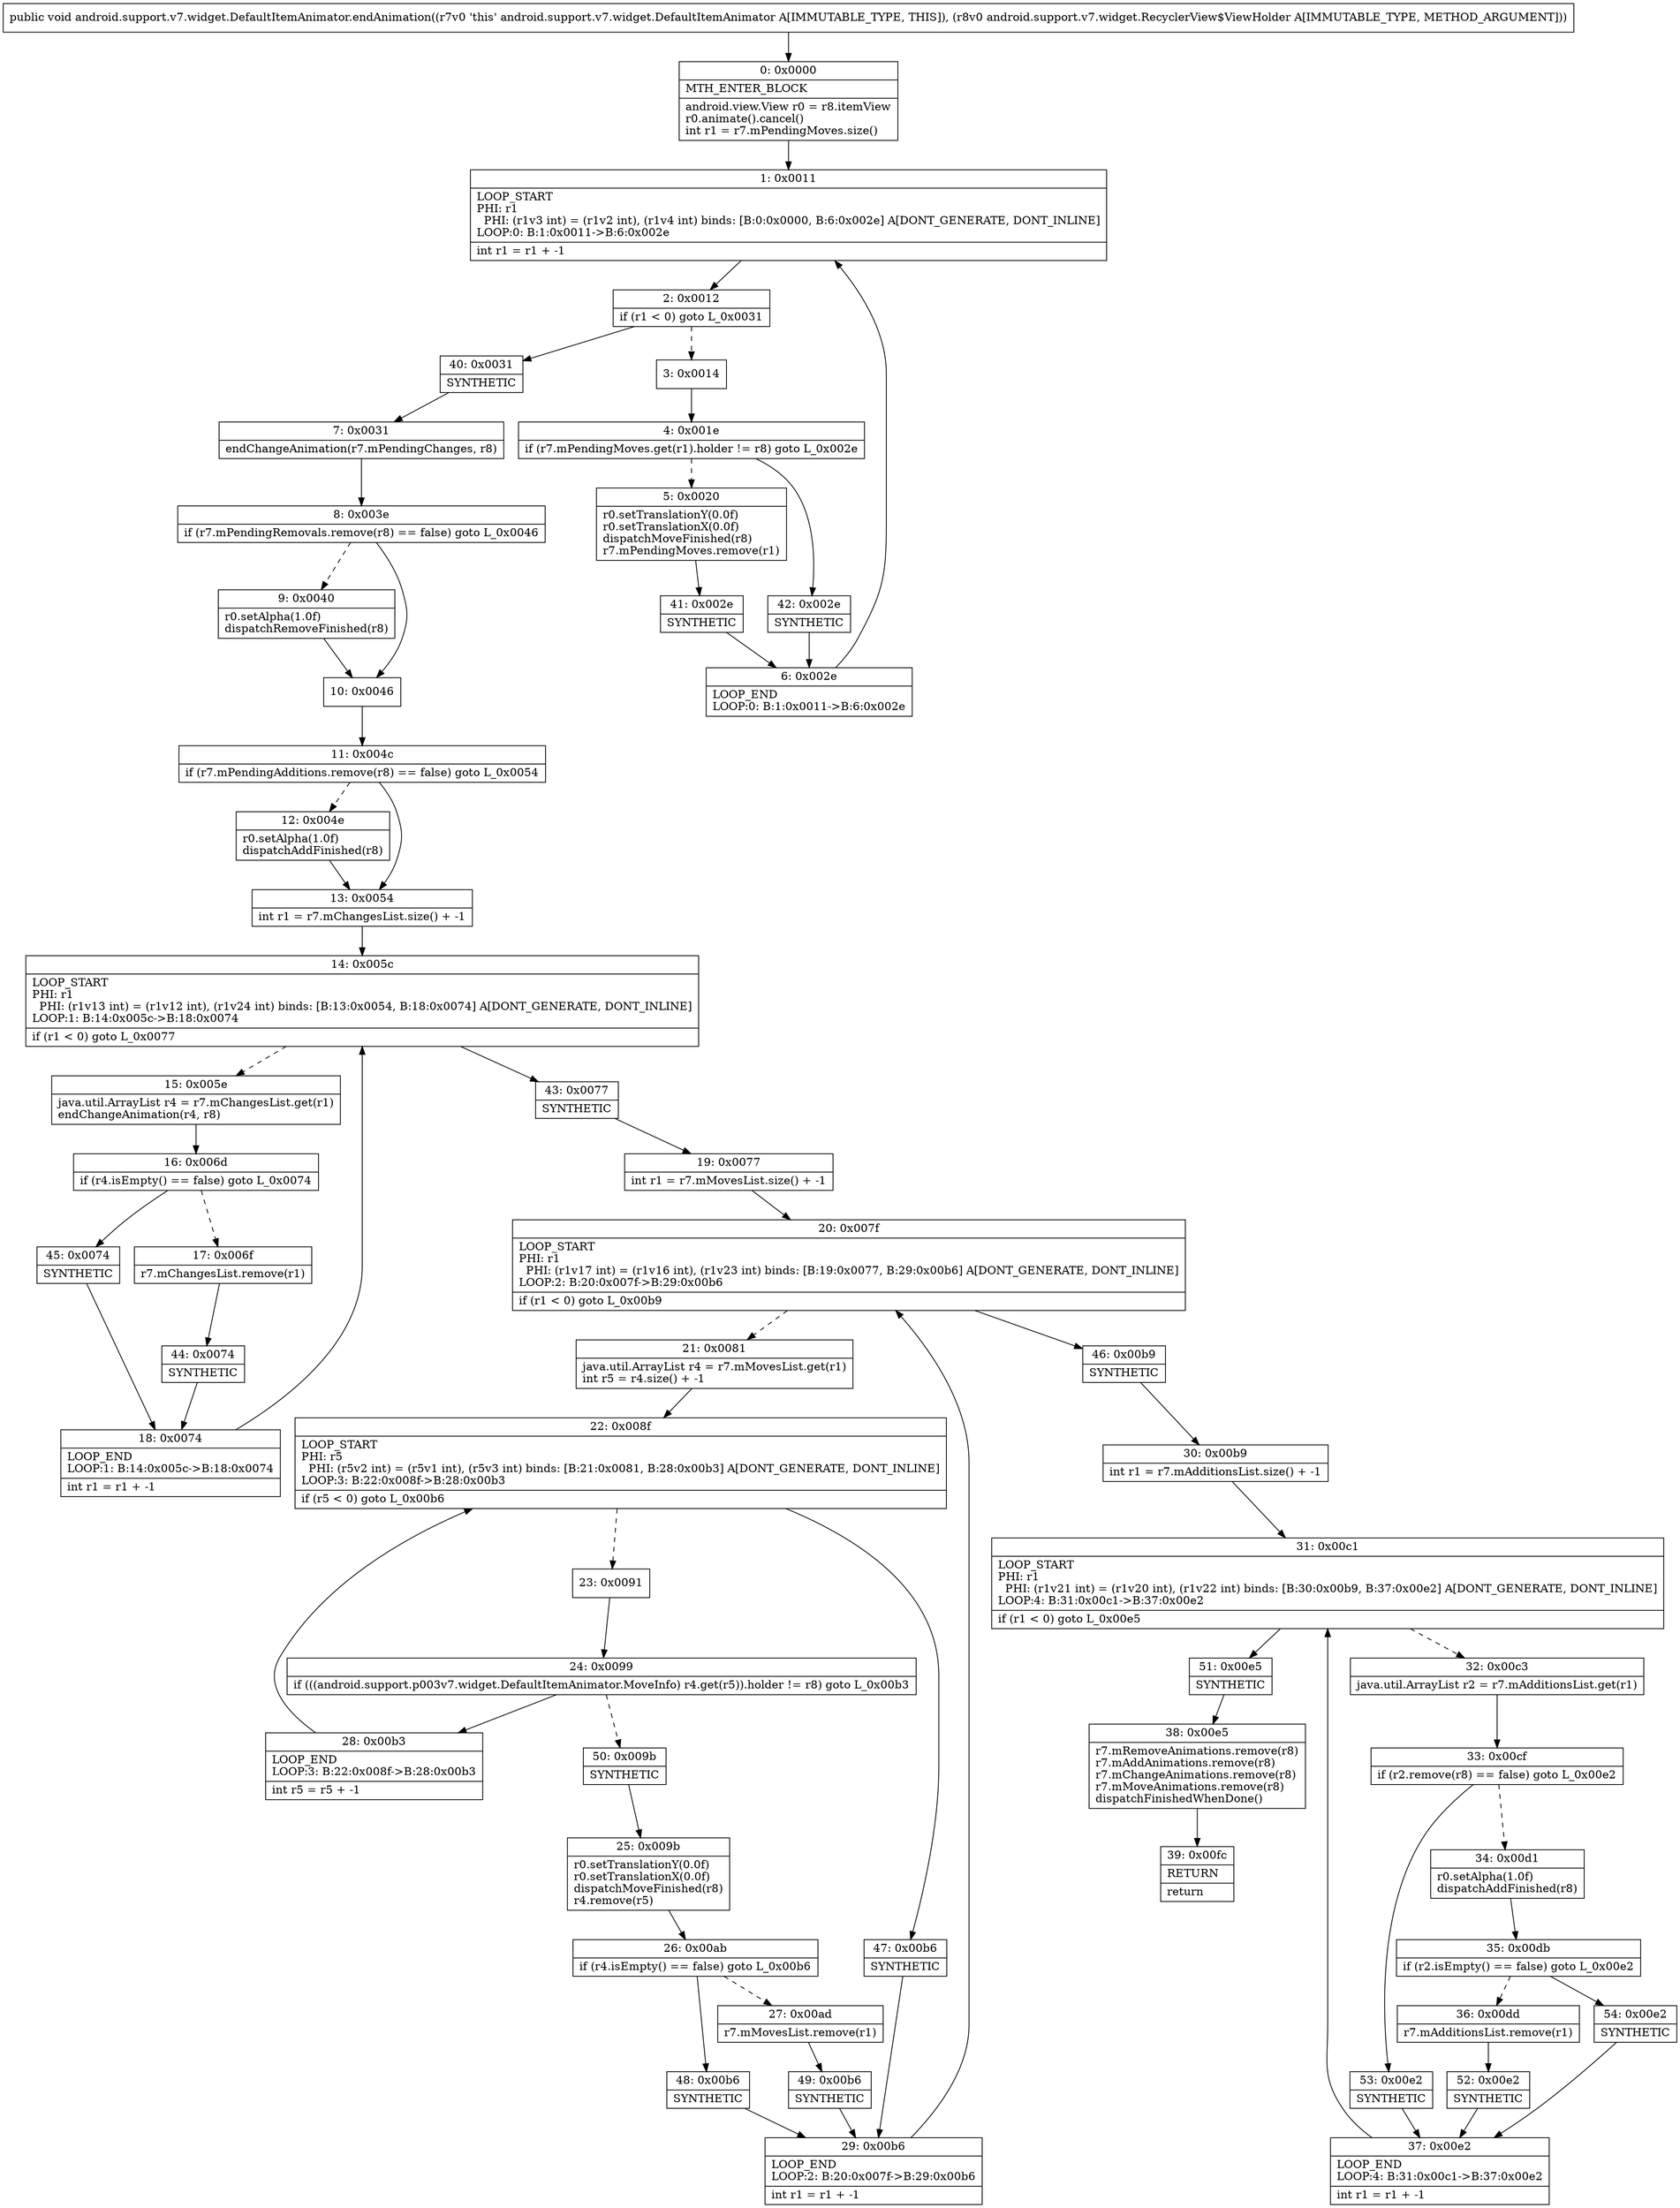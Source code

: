 digraph "CFG forandroid.support.v7.widget.DefaultItemAnimator.endAnimation(Landroid\/support\/v7\/widget\/RecyclerView$ViewHolder;)V" {
Node_0 [shape=record,label="{0\:\ 0x0000|MTH_ENTER_BLOCK\l|android.view.View r0 = r8.itemView\lr0.animate().cancel()\lint r1 = r7.mPendingMoves.size()\l}"];
Node_1 [shape=record,label="{1\:\ 0x0011|LOOP_START\lPHI: r1 \l  PHI: (r1v3 int) = (r1v2 int), (r1v4 int) binds: [B:0:0x0000, B:6:0x002e] A[DONT_GENERATE, DONT_INLINE]\lLOOP:0: B:1:0x0011\-\>B:6:0x002e\l|int r1 = r1 + \-1\l}"];
Node_2 [shape=record,label="{2\:\ 0x0012|if (r1 \< 0) goto L_0x0031\l}"];
Node_3 [shape=record,label="{3\:\ 0x0014}"];
Node_4 [shape=record,label="{4\:\ 0x001e|if (r7.mPendingMoves.get(r1).holder != r8) goto L_0x002e\l}"];
Node_5 [shape=record,label="{5\:\ 0x0020|r0.setTranslationY(0.0f)\lr0.setTranslationX(0.0f)\ldispatchMoveFinished(r8)\lr7.mPendingMoves.remove(r1)\l}"];
Node_6 [shape=record,label="{6\:\ 0x002e|LOOP_END\lLOOP:0: B:1:0x0011\-\>B:6:0x002e\l}"];
Node_7 [shape=record,label="{7\:\ 0x0031|endChangeAnimation(r7.mPendingChanges, r8)\l}"];
Node_8 [shape=record,label="{8\:\ 0x003e|if (r7.mPendingRemovals.remove(r8) == false) goto L_0x0046\l}"];
Node_9 [shape=record,label="{9\:\ 0x0040|r0.setAlpha(1.0f)\ldispatchRemoveFinished(r8)\l}"];
Node_10 [shape=record,label="{10\:\ 0x0046}"];
Node_11 [shape=record,label="{11\:\ 0x004c|if (r7.mPendingAdditions.remove(r8) == false) goto L_0x0054\l}"];
Node_12 [shape=record,label="{12\:\ 0x004e|r0.setAlpha(1.0f)\ldispatchAddFinished(r8)\l}"];
Node_13 [shape=record,label="{13\:\ 0x0054|int r1 = r7.mChangesList.size() + \-1\l}"];
Node_14 [shape=record,label="{14\:\ 0x005c|LOOP_START\lPHI: r1 \l  PHI: (r1v13 int) = (r1v12 int), (r1v24 int) binds: [B:13:0x0054, B:18:0x0074] A[DONT_GENERATE, DONT_INLINE]\lLOOP:1: B:14:0x005c\-\>B:18:0x0074\l|if (r1 \< 0) goto L_0x0077\l}"];
Node_15 [shape=record,label="{15\:\ 0x005e|java.util.ArrayList r4 = r7.mChangesList.get(r1)\lendChangeAnimation(r4, r8)\l}"];
Node_16 [shape=record,label="{16\:\ 0x006d|if (r4.isEmpty() == false) goto L_0x0074\l}"];
Node_17 [shape=record,label="{17\:\ 0x006f|r7.mChangesList.remove(r1)\l}"];
Node_18 [shape=record,label="{18\:\ 0x0074|LOOP_END\lLOOP:1: B:14:0x005c\-\>B:18:0x0074\l|int r1 = r1 + \-1\l}"];
Node_19 [shape=record,label="{19\:\ 0x0077|int r1 = r7.mMovesList.size() + \-1\l}"];
Node_20 [shape=record,label="{20\:\ 0x007f|LOOP_START\lPHI: r1 \l  PHI: (r1v17 int) = (r1v16 int), (r1v23 int) binds: [B:19:0x0077, B:29:0x00b6] A[DONT_GENERATE, DONT_INLINE]\lLOOP:2: B:20:0x007f\-\>B:29:0x00b6\l|if (r1 \< 0) goto L_0x00b9\l}"];
Node_21 [shape=record,label="{21\:\ 0x0081|java.util.ArrayList r4 = r7.mMovesList.get(r1)\lint r5 = r4.size() + \-1\l}"];
Node_22 [shape=record,label="{22\:\ 0x008f|LOOP_START\lPHI: r5 \l  PHI: (r5v2 int) = (r5v1 int), (r5v3 int) binds: [B:21:0x0081, B:28:0x00b3] A[DONT_GENERATE, DONT_INLINE]\lLOOP:3: B:22:0x008f\-\>B:28:0x00b3\l|if (r5 \< 0) goto L_0x00b6\l}"];
Node_23 [shape=record,label="{23\:\ 0x0091}"];
Node_24 [shape=record,label="{24\:\ 0x0099|if (((android.support.p003v7.widget.DefaultItemAnimator.MoveInfo) r4.get(r5)).holder != r8) goto L_0x00b3\l}"];
Node_25 [shape=record,label="{25\:\ 0x009b|r0.setTranslationY(0.0f)\lr0.setTranslationX(0.0f)\ldispatchMoveFinished(r8)\lr4.remove(r5)\l}"];
Node_26 [shape=record,label="{26\:\ 0x00ab|if (r4.isEmpty() == false) goto L_0x00b6\l}"];
Node_27 [shape=record,label="{27\:\ 0x00ad|r7.mMovesList.remove(r1)\l}"];
Node_28 [shape=record,label="{28\:\ 0x00b3|LOOP_END\lLOOP:3: B:22:0x008f\-\>B:28:0x00b3\l|int r5 = r5 + \-1\l}"];
Node_29 [shape=record,label="{29\:\ 0x00b6|LOOP_END\lLOOP:2: B:20:0x007f\-\>B:29:0x00b6\l|int r1 = r1 + \-1\l}"];
Node_30 [shape=record,label="{30\:\ 0x00b9|int r1 = r7.mAdditionsList.size() + \-1\l}"];
Node_31 [shape=record,label="{31\:\ 0x00c1|LOOP_START\lPHI: r1 \l  PHI: (r1v21 int) = (r1v20 int), (r1v22 int) binds: [B:30:0x00b9, B:37:0x00e2] A[DONT_GENERATE, DONT_INLINE]\lLOOP:4: B:31:0x00c1\-\>B:37:0x00e2\l|if (r1 \< 0) goto L_0x00e5\l}"];
Node_32 [shape=record,label="{32\:\ 0x00c3|java.util.ArrayList r2 = r7.mAdditionsList.get(r1)\l}"];
Node_33 [shape=record,label="{33\:\ 0x00cf|if (r2.remove(r8) == false) goto L_0x00e2\l}"];
Node_34 [shape=record,label="{34\:\ 0x00d1|r0.setAlpha(1.0f)\ldispatchAddFinished(r8)\l}"];
Node_35 [shape=record,label="{35\:\ 0x00db|if (r2.isEmpty() == false) goto L_0x00e2\l}"];
Node_36 [shape=record,label="{36\:\ 0x00dd|r7.mAdditionsList.remove(r1)\l}"];
Node_37 [shape=record,label="{37\:\ 0x00e2|LOOP_END\lLOOP:4: B:31:0x00c1\-\>B:37:0x00e2\l|int r1 = r1 + \-1\l}"];
Node_38 [shape=record,label="{38\:\ 0x00e5|r7.mRemoveAnimations.remove(r8)\lr7.mAddAnimations.remove(r8)\lr7.mChangeAnimations.remove(r8)\lr7.mMoveAnimations.remove(r8)\ldispatchFinishedWhenDone()\l}"];
Node_39 [shape=record,label="{39\:\ 0x00fc|RETURN\l|return\l}"];
Node_40 [shape=record,label="{40\:\ 0x0031|SYNTHETIC\l}"];
Node_41 [shape=record,label="{41\:\ 0x002e|SYNTHETIC\l}"];
Node_42 [shape=record,label="{42\:\ 0x002e|SYNTHETIC\l}"];
Node_43 [shape=record,label="{43\:\ 0x0077|SYNTHETIC\l}"];
Node_44 [shape=record,label="{44\:\ 0x0074|SYNTHETIC\l}"];
Node_45 [shape=record,label="{45\:\ 0x0074|SYNTHETIC\l}"];
Node_46 [shape=record,label="{46\:\ 0x00b9|SYNTHETIC\l}"];
Node_47 [shape=record,label="{47\:\ 0x00b6|SYNTHETIC\l}"];
Node_48 [shape=record,label="{48\:\ 0x00b6|SYNTHETIC\l}"];
Node_49 [shape=record,label="{49\:\ 0x00b6|SYNTHETIC\l}"];
Node_50 [shape=record,label="{50\:\ 0x009b|SYNTHETIC\l}"];
Node_51 [shape=record,label="{51\:\ 0x00e5|SYNTHETIC\l}"];
Node_52 [shape=record,label="{52\:\ 0x00e2|SYNTHETIC\l}"];
Node_53 [shape=record,label="{53\:\ 0x00e2|SYNTHETIC\l}"];
Node_54 [shape=record,label="{54\:\ 0x00e2|SYNTHETIC\l}"];
MethodNode[shape=record,label="{public void android.support.v7.widget.DefaultItemAnimator.endAnimation((r7v0 'this' android.support.v7.widget.DefaultItemAnimator A[IMMUTABLE_TYPE, THIS]), (r8v0 android.support.v7.widget.RecyclerView$ViewHolder A[IMMUTABLE_TYPE, METHOD_ARGUMENT])) }"];
MethodNode -> Node_0;
Node_0 -> Node_1;
Node_1 -> Node_2;
Node_2 -> Node_3[style=dashed];
Node_2 -> Node_40;
Node_3 -> Node_4;
Node_4 -> Node_5[style=dashed];
Node_4 -> Node_42;
Node_5 -> Node_41;
Node_6 -> Node_1;
Node_7 -> Node_8;
Node_8 -> Node_9[style=dashed];
Node_8 -> Node_10;
Node_9 -> Node_10;
Node_10 -> Node_11;
Node_11 -> Node_12[style=dashed];
Node_11 -> Node_13;
Node_12 -> Node_13;
Node_13 -> Node_14;
Node_14 -> Node_15[style=dashed];
Node_14 -> Node_43;
Node_15 -> Node_16;
Node_16 -> Node_17[style=dashed];
Node_16 -> Node_45;
Node_17 -> Node_44;
Node_18 -> Node_14;
Node_19 -> Node_20;
Node_20 -> Node_21[style=dashed];
Node_20 -> Node_46;
Node_21 -> Node_22;
Node_22 -> Node_23[style=dashed];
Node_22 -> Node_47;
Node_23 -> Node_24;
Node_24 -> Node_28;
Node_24 -> Node_50[style=dashed];
Node_25 -> Node_26;
Node_26 -> Node_27[style=dashed];
Node_26 -> Node_48;
Node_27 -> Node_49;
Node_28 -> Node_22;
Node_29 -> Node_20;
Node_30 -> Node_31;
Node_31 -> Node_32[style=dashed];
Node_31 -> Node_51;
Node_32 -> Node_33;
Node_33 -> Node_34[style=dashed];
Node_33 -> Node_53;
Node_34 -> Node_35;
Node_35 -> Node_36[style=dashed];
Node_35 -> Node_54;
Node_36 -> Node_52;
Node_37 -> Node_31;
Node_38 -> Node_39;
Node_40 -> Node_7;
Node_41 -> Node_6;
Node_42 -> Node_6;
Node_43 -> Node_19;
Node_44 -> Node_18;
Node_45 -> Node_18;
Node_46 -> Node_30;
Node_47 -> Node_29;
Node_48 -> Node_29;
Node_49 -> Node_29;
Node_50 -> Node_25;
Node_51 -> Node_38;
Node_52 -> Node_37;
Node_53 -> Node_37;
Node_54 -> Node_37;
}

